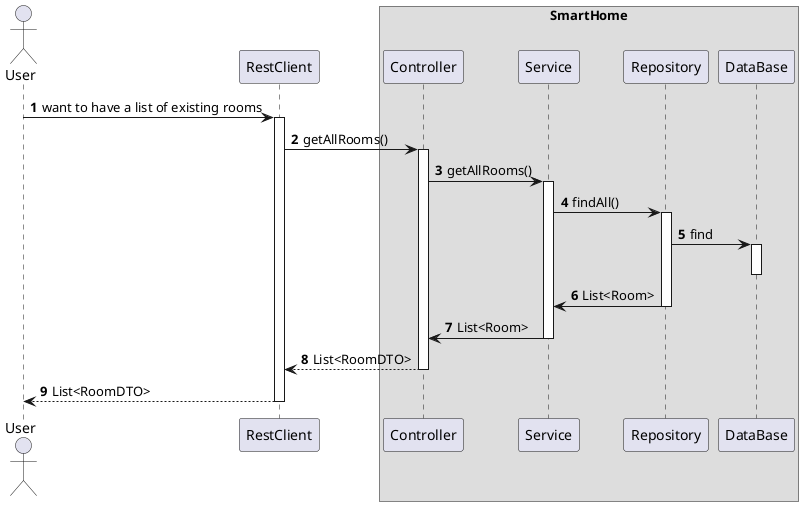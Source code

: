 @startuml
'https://plantuml.com/sequence-diagram
!pragma layout smetana

autonumber

actor "User" as User
participant "RestClient" as RC

box "SmartHome"
    participant "Controller" as CTRL
    participant "Service" as SV
    participant "Repository" as REPO
    participant "DataBase" as BD
end box

User -> RC : want to have a list of existing rooms
activate RC

RC -> CTRL : getAllRooms()
activate CTRL


CTRL -> SV : getAllRooms()
activate SV

SV -> REPO : findAll()
activate REPO
REPO -> BD : find
activate BD
deactivate BD
REPO -> SV : List<Room>
deactivate REPO

SV -> CTRL : List<Room>
deactivate SV


CTRL --> RC : List<RoomDTO>
deactivate CTRL

RC --> User : List<RoomDTO>
deactivate RC


@enduml